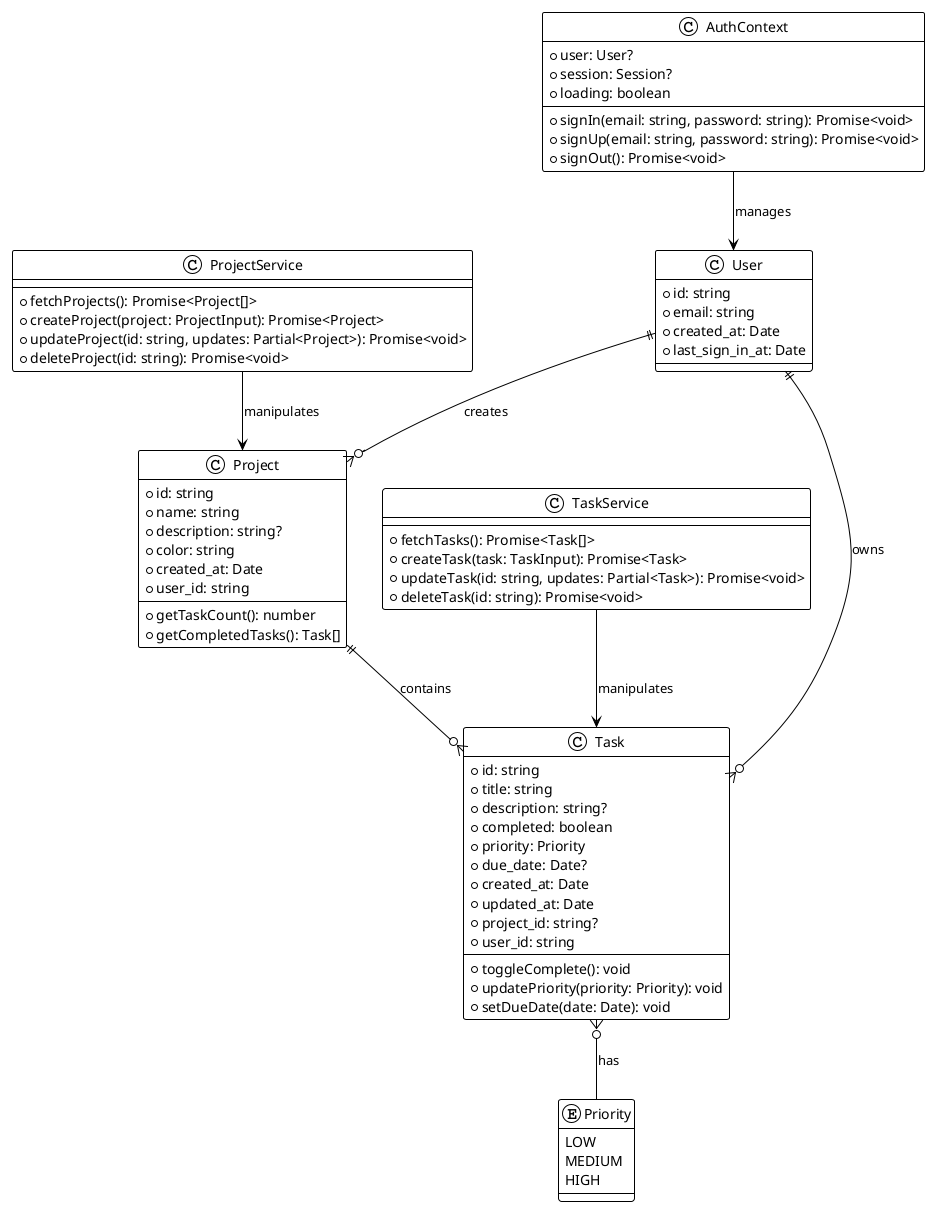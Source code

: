 @startuml
!theme plain
skinparam backgroundColor white

class User {
  +id: string
  +email: string
  +created_at: Date
  +last_sign_in_at: Date
}

class Task {
  +id: string
  +title: string
  +description: string?
  +completed: boolean
  +priority: Priority
  +due_date: Date?
  +created_at: Date
  +updated_at: Date
  +project_id: string?
  +user_id: string
  +toggleComplete(): void
  +updatePriority(priority: Priority): void
  +setDueDate(date: Date): void
}

class Project {
  +id: string
  +name: string
  +description: string?
  +color: string
  +created_at: Date
  +user_id: string
  +getTaskCount(): number
  +getCompletedTasks(): Task[]
}

enum Priority {
  LOW
  MEDIUM
  HIGH
}

class AuthContext {
  +user: User?
  +session: Session?
  +loading: boolean
  +signIn(email: string, password: string): Promise<void>
  +signUp(email: string, password: string): Promise<void>
  +signOut(): Promise<void>
}

class TaskService {
  +fetchTasks(): Promise<Task[]>
  +createTask(task: TaskInput): Promise<Task>
  +updateTask(id: string, updates: Partial<Task>): Promise<void>
  +deleteTask(id: string): Promise<void>
}

class ProjectService {
  +fetchProjects(): Promise<Project[]>
  +createProject(project: ProjectInput): Promise<Project>
  +updateProject(id: string, updates: Partial<Project>): Promise<void>
  +deleteProject(id: string): Promise<void>
}

User ||--o{ Task : owns
User ||--o{ Project : creates
Project ||--o{ Task : contains
Task }o-- Priority : has

AuthContext --> User : manages
TaskService --> Task : manipulates
ProjectService --> Project : manipulates

@enduml